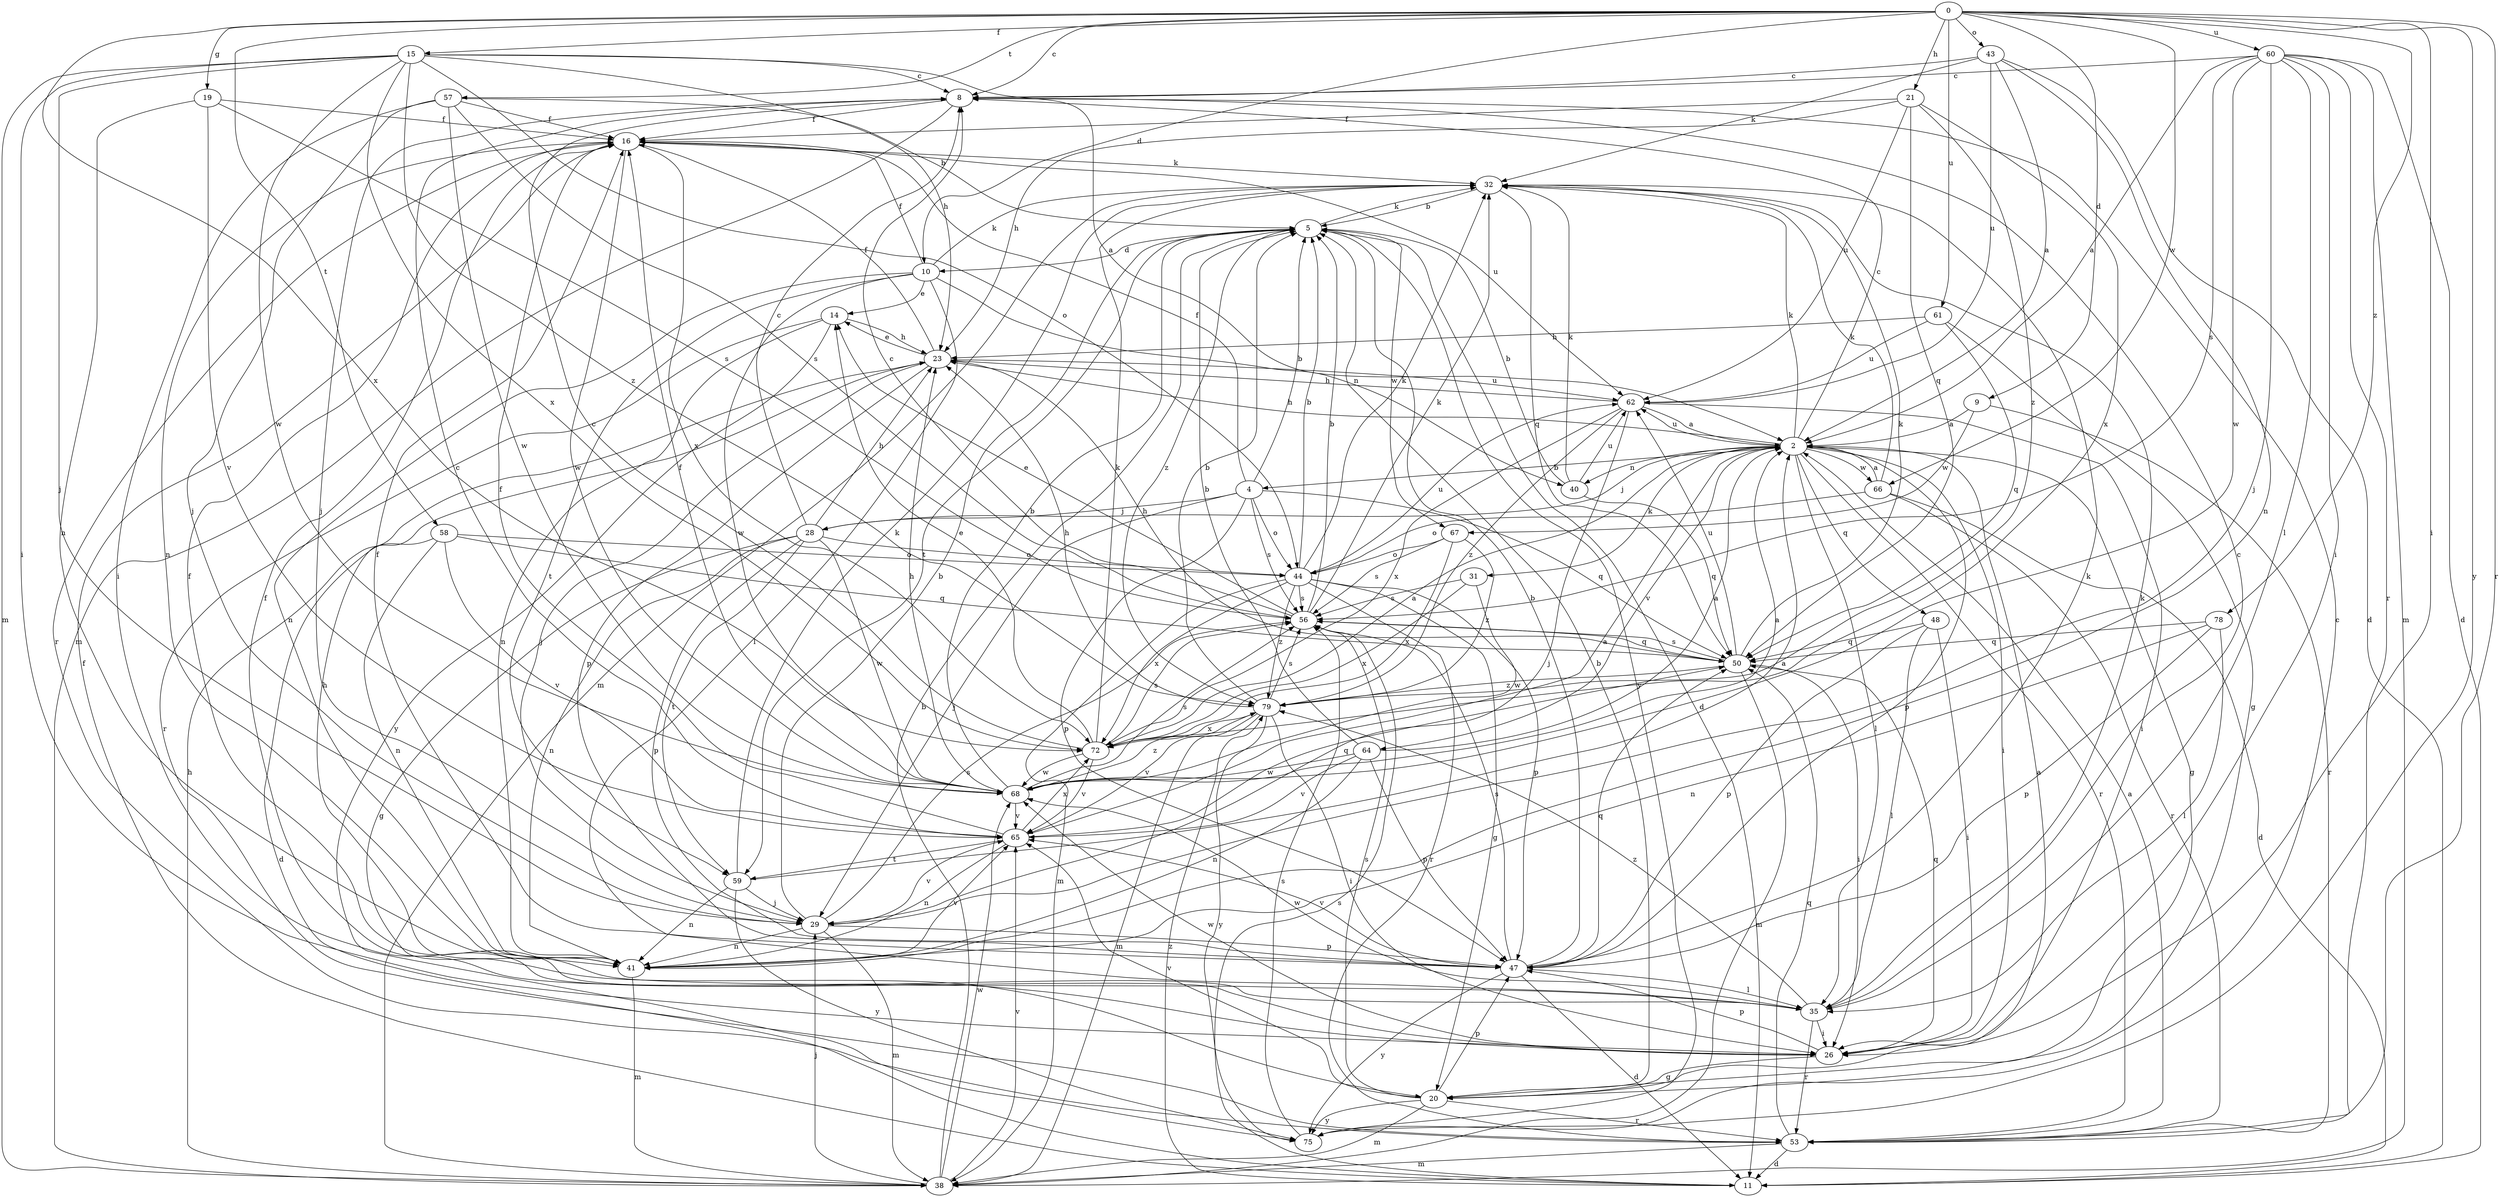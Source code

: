 strict digraph  {
0;
2;
4;
5;
8;
9;
10;
11;
14;
15;
16;
19;
20;
21;
23;
26;
28;
29;
31;
32;
35;
38;
40;
41;
43;
44;
47;
48;
50;
53;
56;
57;
58;
59;
60;
61;
62;
64;
65;
66;
67;
68;
72;
75;
78;
79;
0 -> 8  [label=c];
0 -> 9  [label=d];
0 -> 10  [label=d];
0 -> 15  [label=f];
0 -> 19  [label=g];
0 -> 21  [label=h];
0 -> 26  [label=i];
0 -> 43  [label=o];
0 -> 53  [label=r];
0 -> 57  [label=t];
0 -> 58  [label=t];
0 -> 60  [label=u];
0 -> 61  [label=u];
0 -> 66  [label=w];
0 -> 72  [label=x];
0 -> 75  [label=y];
0 -> 78  [label=z];
2 -> 4  [label=b];
2 -> 8  [label=c];
2 -> 20  [label=g];
2 -> 23  [label=h];
2 -> 26  [label=i];
2 -> 28  [label=j];
2 -> 31  [label=k];
2 -> 32  [label=k];
2 -> 35  [label=l];
2 -> 40  [label=n];
2 -> 47  [label=p];
2 -> 48  [label=q];
2 -> 53  [label=r];
2 -> 62  [label=u];
2 -> 64  [label=v];
2 -> 66  [label=w];
4 -> 5  [label=b];
4 -> 16  [label=f];
4 -> 28  [label=j];
4 -> 29  [label=j];
4 -> 44  [label=o];
4 -> 47  [label=p];
4 -> 50  [label=q];
4 -> 56  [label=s];
5 -> 10  [label=d];
5 -> 11  [label=d];
5 -> 32  [label=k];
5 -> 59  [label=t];
5 -> 67  [label=w];
5 -> 75  [label=y];
5 -> 79  [label=z];
8 -> 16  [label=f];
8 -> 29  [label=j];
8 -> 38  [label=m];
9 -> 2  [label=a];
9 -> 53  [label=r];
9 -> 67  [label=w];
10 -> 14  [label=e];
10 -> 16  [label=f];
10 -> 32  [label=k];
10 -> 35  [label=l];
10 -> 40  [label=n];
10 -> 41  [label=n];
10 -> 59  [label=t];
10 -> 68  [label=w];
11 -> 16  [label=f];
11 -> 56  [label=s];
11 -> 79  [label=z];
14 -> 23  [label=h];
14 -> 41  [label=n];
14 -> 53  [label=r];
14 -> 75  [label=y];
15 -> 2  [label=a];
15 -> 8  [label=c];
15 -> 23  [label=h];
15 -> 26  [label=i];
15 -> 29  [label=j];
15 -> 38  [label=m];
15 -> 44  [label=o];
15 -> 68  [label=w];
15 -> 72  [label=x];
15 -> 79  [label=z];
16 -> 32  [label=k];
16 -> 41  [label=n];
16 -> 53  [label=r];
16 -> 62  [label=u];
16 -> 68  [label=w];
16 -> 72  [label=x];
19 -> 16  [label=f];
19 -> 41  [label=n];
19 -> 56  [label=s];
19 -> 65  [label=v];
20 -> 2  [label=a];
20 -> 5  [label=b];
20 -> 38  [label=m];
20 -> 47  [label=p];
20 -> 53  [label=r];
20 -> 56  [label=s];
20 -> 65  [label=v];
20 -> 75  [label=y];
21 -> 16  [label=f];
21 -> 23  [label=h];
21 -> 50  [label=q];
21 -> 62  [label=u];
21 -> 72  [label=x];
21 -> 79  [label=z];
23 -> 14  [label=e];
23 -> 16  [label=f];
23 -> 29  [label=j];
23 -> 47  [label=p];
23 -> 62  [label=u];
26 -> 16  [label=f];
26 -> 20  [label=g];
26 -> 47  [label=p];
26 -> 50  [label=q];
26 -> 68  [label=w];
28 -> 8  [label=c];
28 -> 20  [label=g];
28 -> 23  [label=h];
28 -> 41  [label=n];
28 -> 44  [label=o];
28 -> 47  [label=p];
28 -> 59  [label=t];
28 -> 68  [label=w];
29 -> 5  [label=b];
29 -> 38  [label=m];
29 -> 41  [label=n];
29 -> 47  [label=p];
29 -> 56  [label=s];
29 -> 65  [label=v];
31 -> 56  [label=s];
31 -> 68  [label=w];
31 -> 72  [label=x];
32 -> 5  [label=b];
32 -> 38  [label=m];
32 -> 50  [label=q];
35 -> 8  [label=c];
35 -> 16  [label=f];
35 -> 23  [label=h];
35 -> 26  [label=i];
35 -> 32  [label=k];
35 -> 53  [label=r];
35 -> 68  [label=w];
35 -> 79  [label=z];
38 -> 5  [label=b];
38 -> 23  [label=h];
38 -> 29  [label=j];
38 -> 65  [label=v];
38 -> 68  [label=w];
40 -> 5  [label=b];
40 -> 32  [label=k];
40 -> 50  [label=q];
40 -> 62  [label=u];
41 -> 38  [label=m];
41 -> 65  [label=v];
43 -> 2  [label=a];
43 -> 8  [label=c];
43 -> 11  [label=d];
43 -> 32  [label=k];
43 -> 41  [label=n];
43 -> 62  [label=u];
44 -> 5  [label=b];
44 -> 20  [label=g];
44 -> 32  [label=k];
44 -> 38  [label=m];
44 -> 47  [label=p];
44 -> 53  [label=r];
44 -> 56  [label=s];
44 -> 62  [label=u];
44 -> 72  [label=x];
44 -> 79  [label=z];
47 -> 5  [label=b];
47 -> 11  [label=d];
47 -> 16  [label=f];
47 -> 32  [label=k];
47 -> 35  [label=l];
47 -> 50  [label=q];
47 -> 56  [label=s];
47 -> 65  [label=v];
47 -> 75  [label=y];
48 -> 26  [label=i];
48 -> 35  [label=l];
48 -> 47  [label=p];
48 -> 50  [label=q];
50 -> 23  [label=h];
50 -> 26  [label=i];
50 -> 32  [label=k];
50 -> 38  [label=m];
50 -> 56  [label=s];
50 -> 62  [label=u];
50 -> 79  [label=z];
53 -> 2  [label=a];
53 -> 11  [label=d];
53 -> 38  [label=m];
53 -> 50  [label=q];
56 -> 5  [label=b];
56 -> 8  [label=c];
56 -> 14  [label=e];
56 -> 32  [label=k];
56 -> 50  [label=q];
57 -> 5  [label=b];
57 -> 16  [label=f];
57 -> 26  [label=i];
57 -> 29  [label=j];
57 -> 56  [label=s];
57 -> 68  [label=w];
58 -> 11  [label=d];
58 -> 41  [label=n];
58 -> 44  [label=o];
58 -> 50  [label=q];
58 -> 65  [label=v];
59 -> 2  [label=a];
59 -> 29  [label=j];
59 -> 32  [label=k];
59 -> 41  [label=n];
59 -> 75  [label=y];
60 -> 2  [label=a];
60 -> 8  [label=c];
60 -> 11  [label=d];
60 -> 26  [label=i];
60 -> 29  [label=j];
60 -> 35  [label=l];
60 -> 38  [label=m];
60 -> 53  [label=r];
60 -> 56  [label=s];
60 -> 68  [label=w];
61 -> 20  [label=g];
61 -> 23  [label=h];
61 -> 50  [label=q];
61 -> 62  [label=u];
62 -> 2  [label=a];
62 -> 23  [label=h];
62 -> 26  [label=i];
62 -> 29  [label=j];
62 -> 72  [label=x];
62 -> 79  [label=z];
64 -> 2  [label=a];
64 -> 5  [label=b];
64 -> 41  [label=n];
64 -> 47  [label=p];
64 -> 65  [label=v];
64 -> 68  [label=w];
65 -> 2  [label=a];
65 -> 8  [label=c];
65 -> 16  [label=f];
65 -> 41  [label=n];
65 -> 50  [label=q];
65 -> 59  [label=t];
65 -> 72  [label=x];
66 -> 2  [label=a];
66 -> 11  [label=d];
66 -> 32  [label=k];
66 -> 44  [label=o];
66 -> 53  [label=r];
67 -> 44  [label=o];
67 -> 56  [label=s];
67 -> 72  [label=x];
67 -> 79  [label=z];
68 -> 2  [label=a];
68 -> 5  [label=b];
68 -> 16  [label=f];
68 -> 23  [label=h];
68 -> 56  [label=s];
68 -> 65  [label=v];
68 -> 79  [label=z];
72 -> 2  [label=a];
72 -> 8  [label=c];
72 -> 14  [label=e];
72 -> 32  [label=k];
72 -> 56  [label=s];
72 -> 65  [label=v];
72 -> 68  [label=w];
75 -> 8  [label=c];
75 -> 56  [label=s];
78 -> 35  [label=l];
78 -> 41  [label=n];
78 -> 47  [label=p];
78 -> 50  [label=q];
79 -> 5  [label=b];
79 -> 23  [label=h];
79 -> 26  [label=i];
79 -> 38  [label=m];
79 -> 56  [label=s];
79 -> 65  [label=v];
79 -> 72  [label=x];
79 -> 75  [label=y];
}
